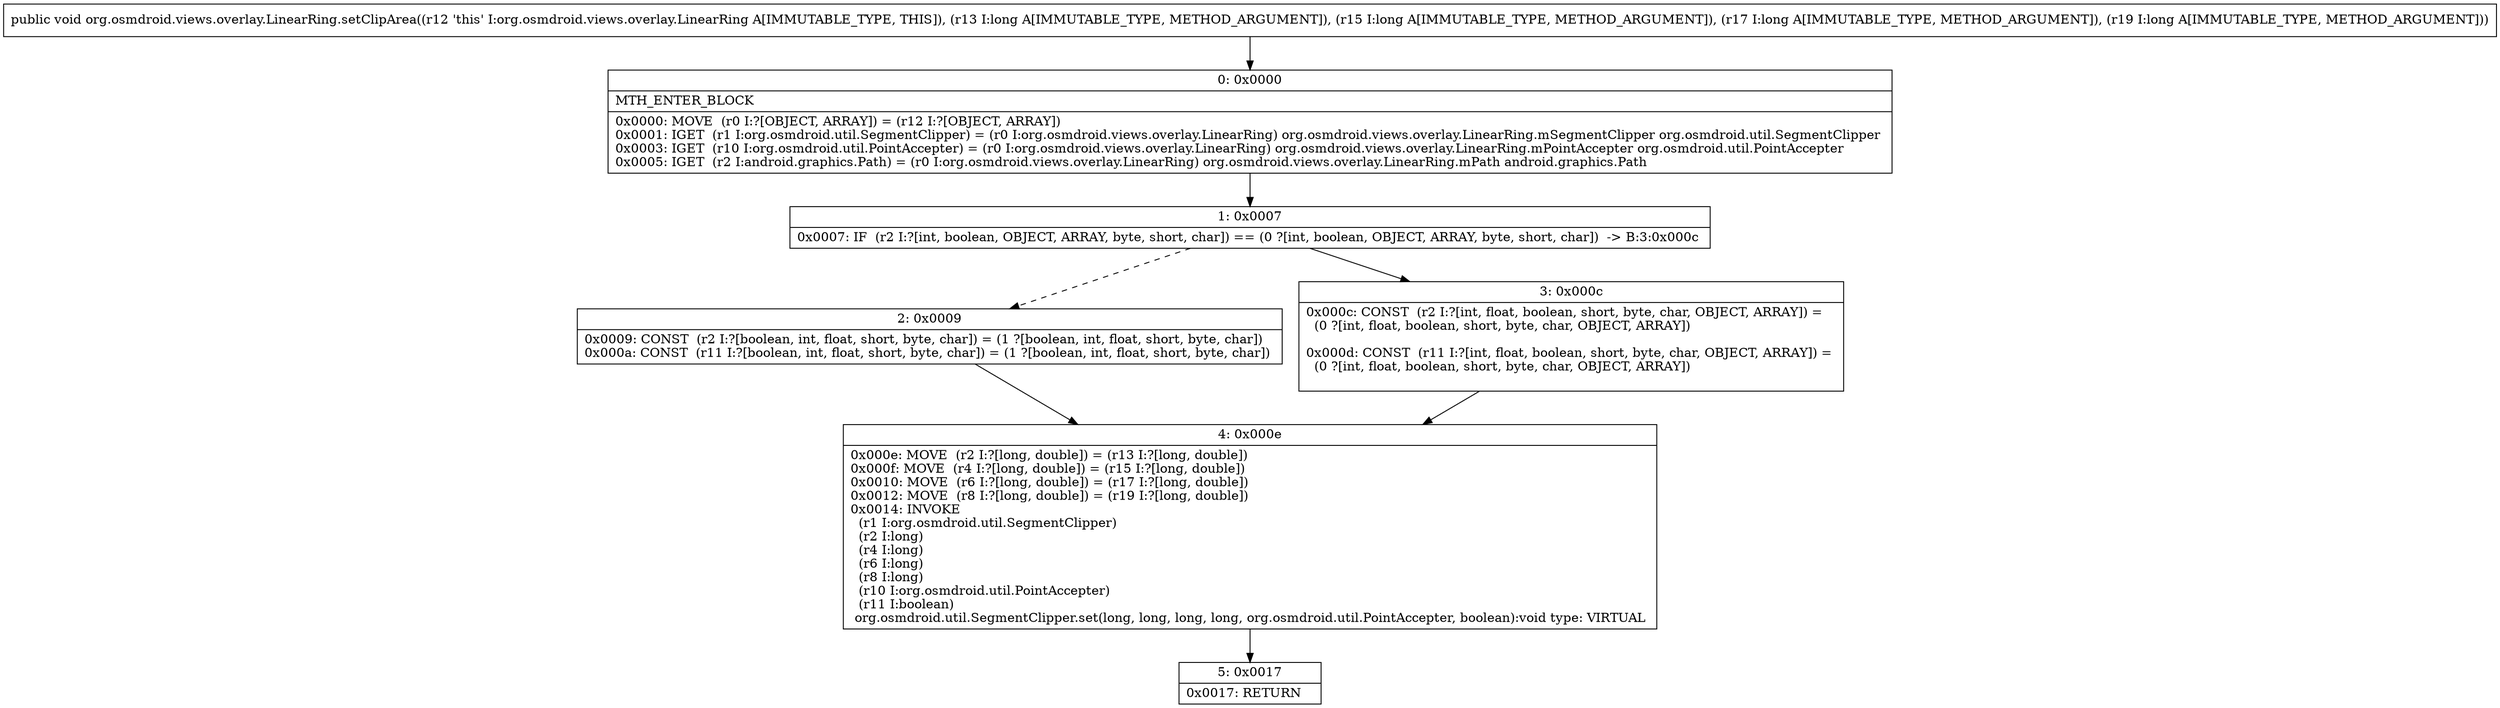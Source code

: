 digraph "CFG fororg.osmdroid.views.overlay.LinearRing.setClipArea(JJJJ)V" {
Node_0 [shape=record,label="{0\:\ 0x0000|MTH_ENTER_BLOCK\l|0x0000: MOVE  (r0 I:?[OBJECT, ARRAY]) = (r12 I:?[OBJECT, ARRAY]) \l0x0001: IGET  (r1 I:org.osmdroid.util.SegmentClipper) = (r0 I:org.osmdroid.views.overlay.LinearRing) org.osmdroid.views.overlay.LinearRing.mSegmentClipper org.osmdroid.util.SegmentClipper \l0x0003: IGET  (r10 I:org.osmdroid.util.PointAccepter) = (r0 I:org.osmdroid.views.overlay.LinearRing) org.osmdroid.views.overlay.LinearRing.mPointAccepter org.osmdroid.util.PointAccepter \l0x0005: IGET  (r2 I:android.graphics.Path) = (r0 I:org.osmdroid.views.overlay.LinearRing) org.osmdroid.views.overlay.LinearRing.mPath android.graphics.Path \l}"];
Node_1 [shape=record,label="{1\:\ 0x0007|0x0007: IF  (r2 I:?[int, boolean, OBJECT, ARRAY, byte, short, char]) == (0 ?[int, boolean, OBJECT, ARRAY, byte, short, char])  \-\> B:3:0x000c \l}"];
Node_2 [shape=record,label="{2\:\ 0x0009|0x0009: CONST  (r2 I:?[boolean, int, float, short, byte, char]) = (1 ?[boolean, int, float, short, byte, char]) \l0x000a: CONST  (r11 I:?[boolean, int, float, short, byte, char]) = (1 ?[boolean, int, float, short, byte, char]) \l}"];
Node_3 [shape=record,label="{3\:\ 0x000c|0x000c: CONST  (r2 I:?[int, float, boolean, short, byte, char, OBJECT, ARRAY]) = \l  (0 ?[int, float, boolean, short, byte, char, OBJECT, ARRAY])\l \l0x000d: CONST  (r11 I:?[int, float, boolean, short, byte, char, OBJECT, ARRAY]) = \l  (0 ?[int, float, boolean, short, byte, char, OBJECT, ARRAY])\l \l}"];
Node_4 [shape=record,label="{4\:\ 0x000e|0x000e: MOVE  (r2 I:?[long, double]) = (r13 I:?[long, double]) \l0x000f: MOVE  (r4 I:?[long, double]) = (r15 I:?[long, double]) \l0x0010: MOVE  (r6 I:?[long, double]) = (r17 I:?[long, double]) \l0x0012: MOVE  (r8 I:?[long, double]) = (r19 I:?[long, double]) \l0x0014: INVOKE  \l  (r1 I:org.osmdroid.util.SegmentClipper)\l  (r2 I:long)\l  (r4 I:long)\l  (r6 I:long)\l  (r8 I:long)\l  (r10 I:org.osmdroid.util.PointAccepter)\l  (r11 I:boolean)\l org.osmdroid.util.SegmentClipper.set(long, long, long, long, org.osmdroid.util.PointAccepter, boolean):void type: VIRTUAL \l}"];
Node_5 [shape=record,label="{5\:\ 0x0017|0x0017: RETURN   \l}"];
MethodNode[shape=record,label="{public void org.osmdroid.views.overlay.LinearRing.setClipArea((r12 'this' I:org.osmdroid.views.overlay.LinearRing A[IMMUTABLE_TYPE, THIS]), (r13 I:long A[IMMUTABLE_TYPE, METHOD_ARGUMENT]), (r15 I:long A[IMMUTABLE_TYPE, METHOD_ARGUMENT]), (r17 I:long A[IMMUTABLE_TYPE, METHOD_ARGUMENT]), (r19 I:long A[IMMUTABLE_TYPE, METHOD_ARGUMENT])) }"];
MethodNode -> Node_0;
Node_0 -> Node_1;
Node_1 -> Node_2[style=dashed];
Node_1 -> Node_3;
Node_2 -> Node_4;
Node_3 -> Node_4;
Node_4 -> Node_5;
}

